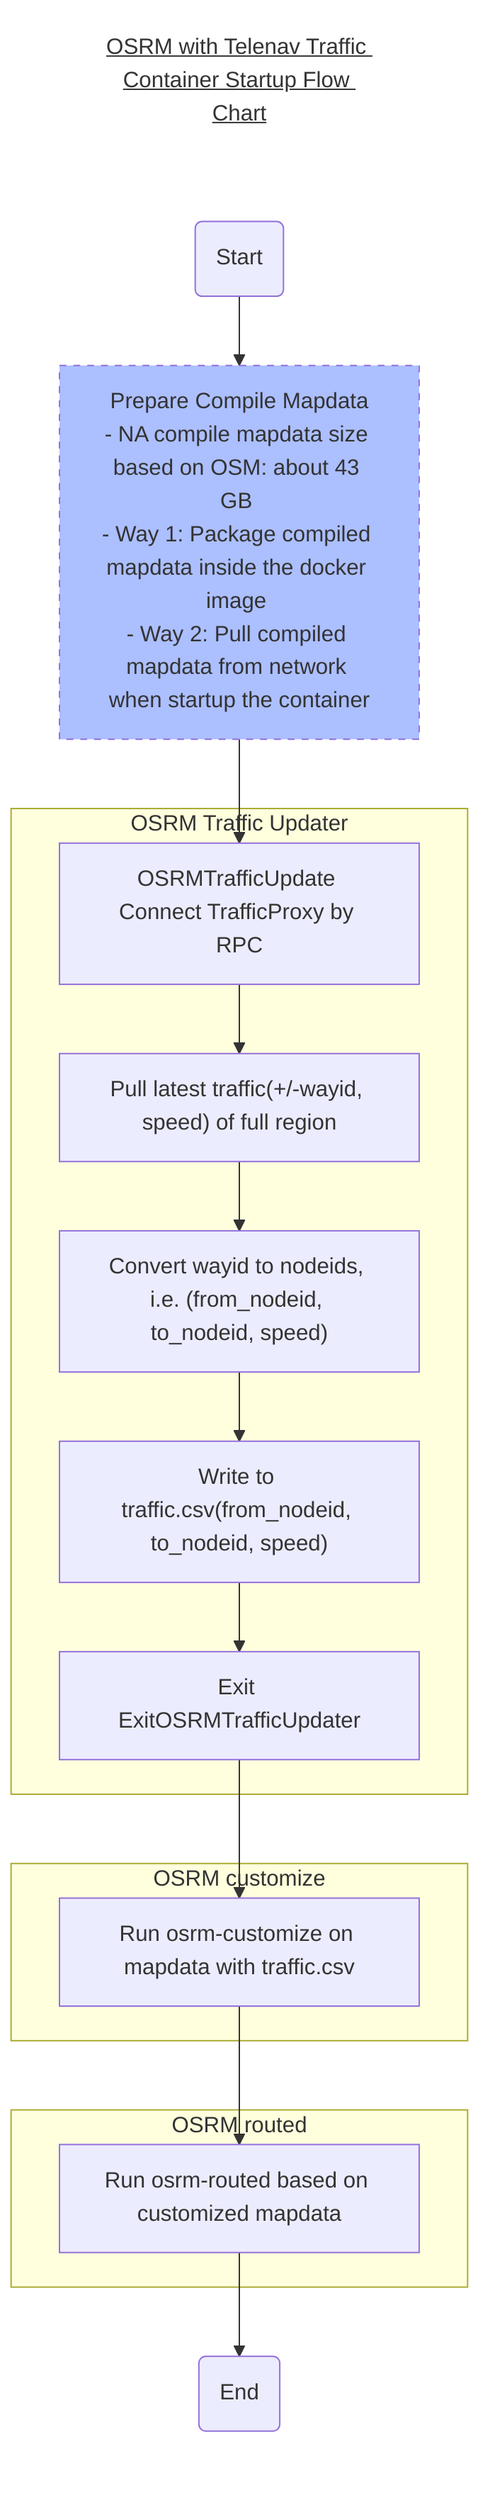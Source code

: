 %% Call below command to convert .mmd to .png
%%  Adjust -w or -H if necessary
%% mmdc -p puppeteer-config.json -i osrm-with-traffic-startup-flow-chart.mmd -o osrm-with-traffic-startup-flow-chart.mmd.png

graph TD

Title[<u>OSRM with Telenav Traffic Container Startup Flow Chart</u>]
Title-->Start
style Title fill:#FFF,stroke:#FFF
linkStyle 0 stroke:#FFF,stroke-width:0;

Start("Start") --> PrepareCompiledMapdata["Prepare Compile Mapdata<p></p>- NA compile mapdata size based on OSM: about 43 GB <p></p>- Way 1: Package compiled mapdata inside the docker image <p></p>- Way 2: Pull compiled mapdata from network when startup the container "]
style PrepareCompiledMapdata fill:#acbfff,stroke-dasharray: 5, 5

PrepareCompiledMapdata --> ConnectTrafficProxy["OSRMTrafficUpdate Connect TrafficProxy by RPC"]

subgraph OSRM Traffic Updater
ConnectTrafficProxy --> PullLatestTraffic["Pull latest traffic(+/-wayid, speed) of full region"]
PullLatestTraffic --> ConvertWayid2NodeIds["Convert wayid to nodeids, i.e. (from_nodeid, to_nodeid, speed)"]
ConvertWayid2NodeIds --> WriteToCSV["Write to traffic.csv(from_nodeid, to_nodeid, speed)"]
WriteToCSV --> ExitOSRMTrafficUpdater["Exit ExitOSRMTrafficUpdater"]
end

subgraph OSRM customize
ExitOSRMTrafficUpdater --> OSRMCustomize["Run osrm-customize on mapdata with traffic.csv"]
end

subgraph OSRM routed
OSRMCustomize --> OSRMRouted["Run osrm-routed based on customized mapdata"]
end

OSRMRouted --> End("End")